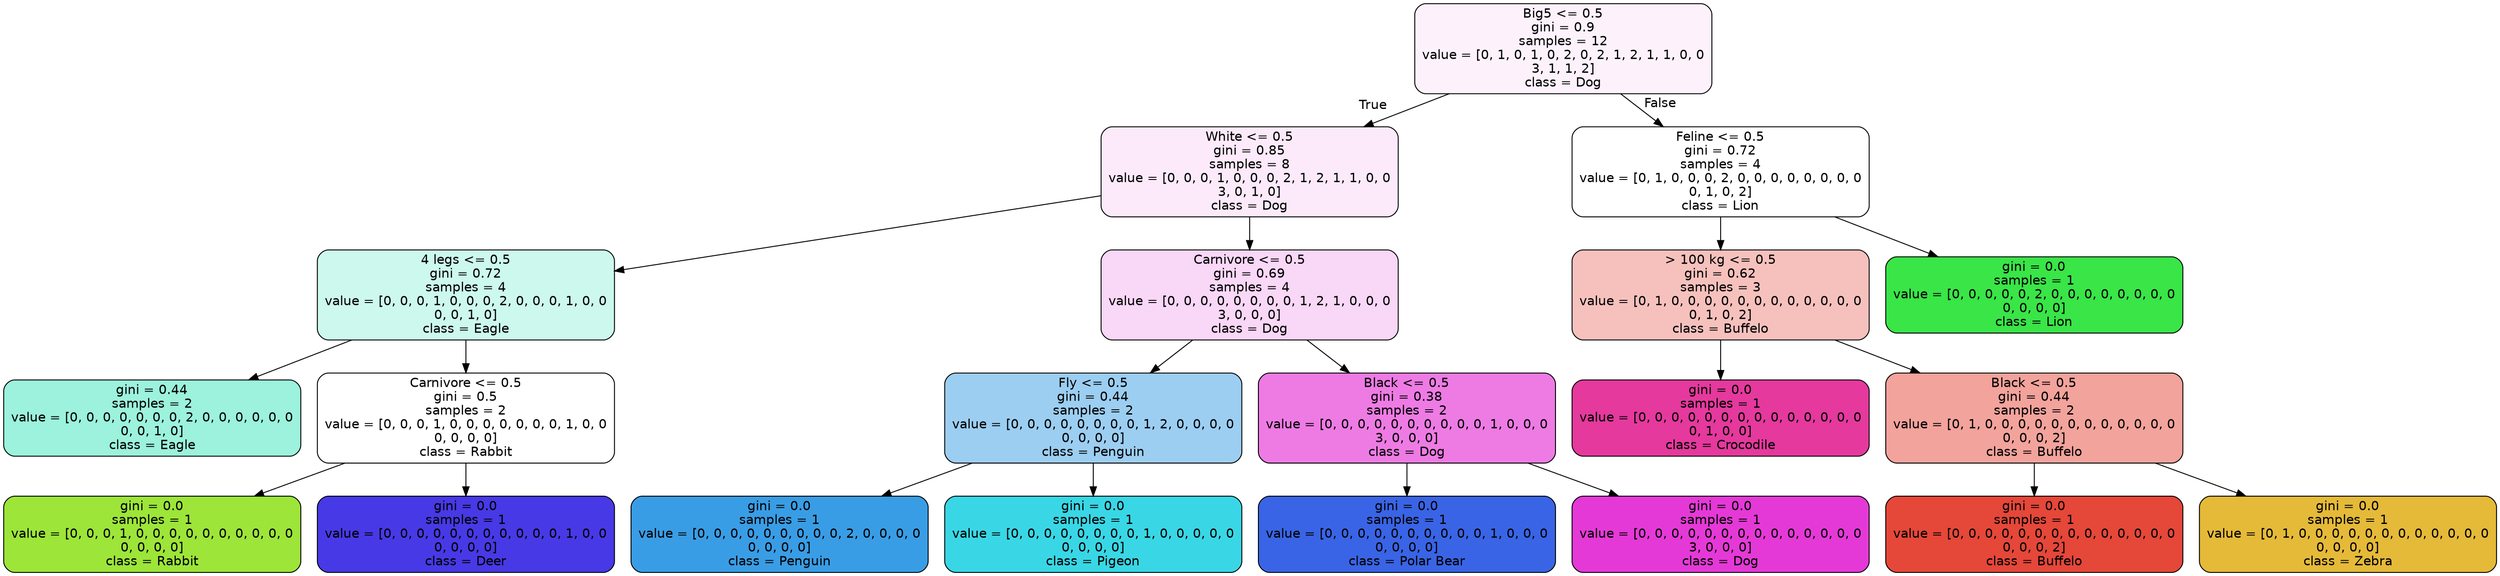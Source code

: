 digraph Tree {
node [shape=box, style="filled, rounded", color="black", fontname=helvetica] ;
edge [fontname=helvetica] ;
0 [label="Big5 <= 0.5\ngini = 0.9\nsamples = 12\nvalue = [0, 1, 0, 1, 0, 2, 0, 2, 1, 2, 1, 1, 0, 0\n3, 1, 1, 2]\nclass = Dog", fillcolor="#e539d710"] ;
1 [label="White <= 0.5\ngini = 0.85\nsamples = 8\nvalue = [0, 0, 0, 1, 0, 0, 0, 2, 1, 2, 1, 1, 0, 0\n3, 0, 1, 0]\nclass = Dog", fillcolor="#e539d71a"] ;
0 -> 1 [labeldistance=2.5, labelangle=45, headlabel="True"] ;
2 [label="4 legs <= 0.5\ngini = 0.72\nsamples = 4\nvalue = [0, 0, 0, 1, 0, 0, 0, 2, 0, 0, 0, 1, 0, 0\n0, 0, 1, 0]\nclass = Eagle", fillcolor="#39e5ba40"] ;
1 -> 2 ;
3 [label="gini = 0.44\nsamples = 2\nvalue = [0, 0, 0, 0, 0, 0, 0, 2, 0, 0, 0, 0, 0, 0\n0, 0, 1, 0]\nclass = Eagle", fillcolor="#39e5ba7f"] ;
2 -> 3 ;
4 [label="Carnivore <= 0.5\ngini = 0.5\nsamples = 2\nvalue = [0, 0, 0, 1, 0, 0, 0, 0, 0, 0, 0, 1, 0, 0\n0, 0, 0, 0]\nclass = Rabbit", fillcolor="#9de53900"] ;
2 -> 4 ;
5 [label="gini = 0.0\nsamples = 1\nvalue = [0, 0, 0, 1, 0, 0, 0, 0, 0, 0, 0, 0, 0, 0\n0, 0, 0, 0]\nclass = Rabbit", fillcolor="#9de539ff"] ;
4 -> 5 ;
6 [label="gini = 0.0\nsamples = 1\nvalue = [0, 0, 0, 0, 0, 0, 0, 0, 0, 0, 0, 1, 0, 0\n0, 0, 0, 0]\nclass = Deer", fillcolor="#4739e5ff"] ;
4 -> 6 ;
7 [label="Carnivore <= 0.5\ngini = 0.69\nsamples = 4\nvalue = [0, 0, 0, 0, 0, 0, 0, 0, 1, 2, 1, 0, 0, 0\n3, 0, 0, 0]\nclass = Dog", fillcolor="#e539d733"] ;
1 -> 7 ;
8 [label="Fly <= 0.5\ngini = 0.44\nsamples = 2\nvalue = [0, 0, 0, 0, 0, 0, 0, 0, 1, 2, 0, 0, 0, 0\n0, 0, 0, 0]\nclass = Penguin", fillcolor="#399de57f"] ;
7 -> 8 ;
9 [label="gini = 0.0\nsamples = 1\nvalue = [0, 0, 0, 0, 0, 0, 0, 0, 0, 2, 0, 0, 0, 0\n0, 0, 0, 0]\nclass = Penguin", fillcolor="#399de5ff"] ;
8 -> 9 ;
10 [label="gini = 0.0\nsamples = 1\nvalue = [0, 0, 0, 0, 0, 0, 0, 0, 1, 0, 0, 0, 0, 0\n0, 0, 0, 0]\nclass = Pigeon", fillcolor="#39d7e5ff"] ;
8 -> 10 ;
11 [label="Black <= 0.5\ngini = 0.38\nsamples = 2\nvalue = [0, 0, 0, 0, 0, 0, 0, 0, 0, 0, 1, 0, 0, 0\n3, 0, 0, 0]\nclass = Dog", fillcolor="#e539d7aa"] ;
7 -> 11 ;
12 [label="gini = 0.0\nsamples = 1\nvalue = [0, 0, 0, 0, 0, 0, 0, 0, 0, 0, 1, 0, 0, 0\n0, 0, 0, 0]\nclass = Polar Bear", fillcolor="#3964e5ff"] ;
11 -> 12 ;
13 [label="gini = 0.0\nsamples = 1\nvalue = [0, 0, 0, 0, 0, 0, 0, 0, 0, 0, 0, 0, 0, 0\n3, 0, 0, 0]\nclass = Dog", fillcolor="#e539d7ff"] ;
11 -> 13 ;
14 [label="Feline <= 0.5\ngini = 0.72\nsamples = 4\nvalue = [0, 1, 0, 0, 0, 2, 0, 0, 0, 0, 0, 0, 0, 0\n0, 1, 0, 2]\nclass = Lion", fillcolor="#39e54700"] ;
0 -> 14 [labeldistance=2.5, labelangle=-45, headlabel="False"] ;
15 [label="> 100 kg <= 0.5\ngini = 0.62\nsamples = 3\nvalue = [0, 1, 0, 0, 0, 0, 0, 0, 0, 0, 0, 0, 0, 0\n0, 1, 0, 2]\nclass = Buffelo", fillcolor="#e5473955"] ;
14 -> 15 ;
16 [label="gini = 0.0\nsamples = 1\nvalue = [0, 0, 0, 0, 0, 0, 0, 0, 0, 0, 0, 0, 0, 0\n0, 1, 0, 0]\nclass = Crocodile", fillcolor="#e5399dff"] ;
15 -> 16 ;
17 [label="Black <= 0.5\ngini = 0.44\nsamples = 2\nvalue = [0, 1, 0, 0, 0, 0, 0, 0, 0, 0, 0, 0, 0, 0\n0, 0, 0, 2]\nclass = Buffelo", fillcolor="#e547397f"] ;
15 -> 17 ;
18 [label="gini = 0.0\nsamples = 1\nvalue = [0, 0, 0, 0, 0, 0, 0, 0, 0, 0, 0, 0, 0, 0\n0, 0, 0, 2]\nclass = Buffelo", fillcolor="#e54739ff"] ;
17 -> 18 ;
19 [label="gini = 0.0\nsamples = 1\nvalue = [0, 1, 0, 0, 0, 0, 0, 0, 0, 0, 0, 0, 0, 0\n0, 0, 0, 0]\nclass = Zebra", fillcolor="#e5ba39ff"] ;
17 -> 19 ;
20 [label="gini = 0.0\nsamples = 1\nvalue = [0, 0, 0, 0, 0, 2, 0, 0, 0, 0, 0, 0, 0, 0\n0, 0, 0, 0]\nclass = Lion", fillcolor="#39e547ff"] ;
14 -> 20 ;
}